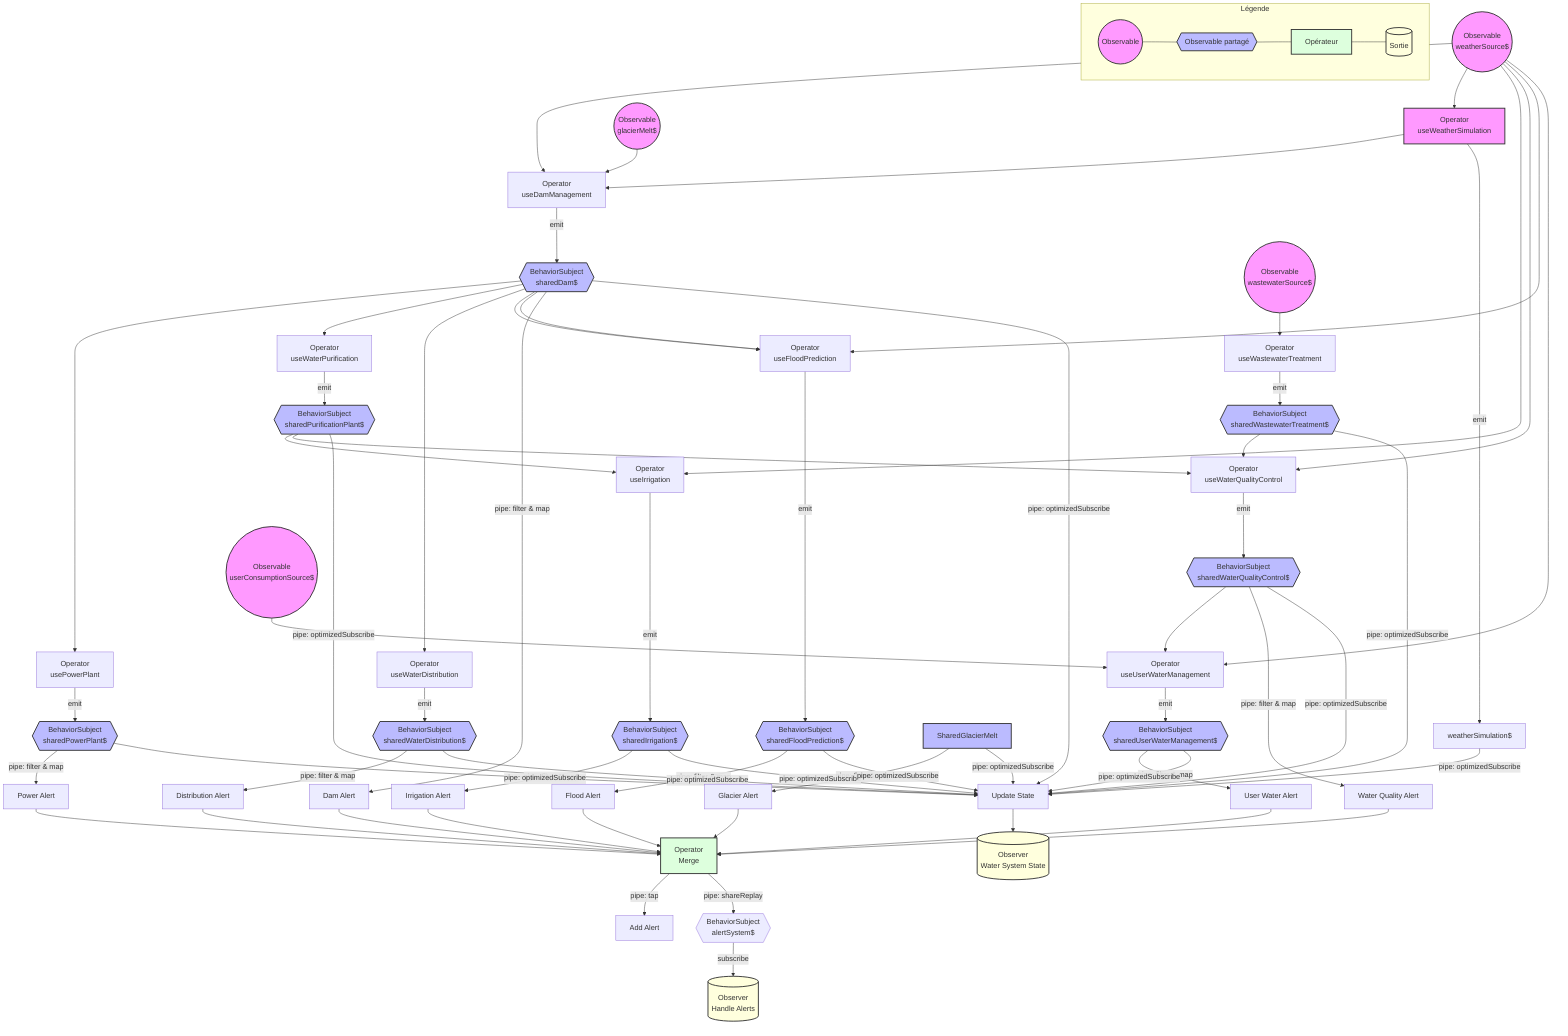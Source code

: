 graph TD
    %% Sources de données
    WS((Observable<br>waterSource$)) --> DM[Operator<br>useDamManagement]
    WEA((Observable<br>weatherSource$)) --> DM
    GM((Observable<br>glacierMelt$)) --> DM
    WEA --> WS[Operator<br>useWeatherSimulation]
    WS --> |emit| weatherSimulation$

    %% Sous-systèmes
    DM --> |emit| SharedDam{{"BehaviorSubject<br>sharedDam$"}}
    SharedDam --> PP[Operator<br>usePowerPlant]
    SharedDam --> WP[Operator<br>useWaterPurification]
    SharedDam --> WD[Operator<br>useWaterDistribution]
    SharedDam --> FP[Operator<br>useFloodPrediction]
    
    WP --> |emit| SharedPurification{{"BehaviorSubject<br>sharedPurificationPlant$"}}
    PP --> |emit| SharedPower{{"BehaviorSubject<br>sharedPowerPlant$"}}
    
    SharedPurification --> IR[Operator<br>useIrrigation]
    WEA --> IR
    IR --> |emit| SharedIrrigation{{"BehaviorSubject<br>sharedIrrigation$"}}
    
    WW((Observable<br>wastewaterSource$)) --> WT[Operator<br>useWastewaterTreatment]
    WT --> |emit| SharedWastewater{{"BehaviorSubject<br>sharedWastewaterTreatment$"}}
    
    SharedPurification --> WQ[Operator<br>useWaterQualityControl]
    SharedWastewater --> WQ
    WEA --> WQ
    WQ --> |emit| SharedWaterQuality{{"BehaviorSubject<br>sharedWaterQualityControl$"}}
    
    SharedDam --> FP
    WEA --> FP
    FP --> |emit| SharedFloodPrediction{{"BehaviorSubject<br>sharedFloodPrediction$"}}
    
    UC((Observable<br>userConsumptionSource$)) --> UW[Operator<br>useUserWaterManagement]
    SharedWaterQuality --> UW
    WEA --> UW
    UW --> |emit| SharedUserWater{{"BehaviorSubject<br>sharedUserWaterManagement$"}}
    
    WD --> |emit| SharedWaterDistribution{{"BehaviorSubject<br>sharedWaterDistribution$"}}

    %% Système d'alertes
    SharedDam --> |pipe: filter & map| AlertDam[Dam Alert]
    SharedWaterQuality --> |pipe: filter & map| AlertWaterQuality[Water Quality Alert]
    SharedFloodPrediction --> |pipe: filter & map| AlertFlood[Flood Alert]
    SharedWaterDistribution --> |pipe: filter & map| AlertDistribution[Distribution Alert]
    SharedIrrigation --> |pipe: filter & map| AlertIrrigation[Irrigation Alert]
    SharedPower --> |pipe: filter & map| AlertPower[Power Alert]
    SharedUserWater --> |pipe: filter & map| AlertUserWater[User Water Alert]
    SharedGlacierMelt --> |pipe: filter & map| AlertGlacier[Glacier Alert]
    
    AlertDam --> MergeOp[Operator<br>Merge]
    AlertWaterQuality --> MergeOp
    AlertFlood --> MergeOp
    AlertDistribution --> MergeOp
    AlertIrrigation --> MergeOp
    AlertPower --> MergeOp
    AlertUserWater --> MergeOp
    AlertGlacier --> MergeOp
    
    MergeOp -->|pipe: tap| AddAlert[Add Alert]
    MergeOp -->|pipe: shareReplay| AlertSystem{{"BehaviorSubject<br>alertSystem$"}}
    
    %% Mise à jour de l'état
    SharedDam -->|pipe: optimizedSubscribe| UpdateState[Update State]
    SharedPurification -->|pipe: optimizedSubscribe| UpdateState
    SharedPower -->|pipe: optimizedSubscribe| UpdateState
    SharedWaterDistribution -->|pipe: optimizedSubscribe| UpdateState
    weatherSimulation$ -->|pipe: optimizedSubscribe| UpdateState
    SharedIrrigation -->|pipe: optimizedSubscribe| UpdateState
    SharedWastewater -->|pipe: optimizedSubscribe| UpdateState
    SharedWaterQuality -->|pipe: optimizedSubscribe| UpdateState
    SharedFloodPrediction -->|pipe: optimizedSubscribe| UpdateState
    SharedUserWater -->|pipe: optimizedSubscribe| UpdateState
    SharedGlacierMelt -->|pipe: optimizedSubscribe| UpdateState
    
    UpdateState --> SystemState[(Observer<br>Water System State)]
    
    AlertSystem -->|subscribe| HandleAlerts[(Observer<br>Handle Alerts)]

     %% Légende
    classDef observable fill:#f9f,stroke:#333,stroke-width:2px;
    classDef shared fill:#bbf,stroke:#333,stroke-width:2px;
    classDef operator fill:#dfd,stroke:#333,stroke-width:2px;
    classDef output fill:#dfd,stroke:#333,stroke-width:2px;
    
    class WS,WEA,GM,WW,UC observable;
    class SharedDam,SharedPurification,SharedPower,SharedIrrigation,SharedWastewater,SharedWaterQuality,SharedFloodPrediction,SharedUserWater,SharedWaterDistribution,SharedGlacierMelt shared;
    class MergeOp operator;
    class SystemState,HandleAlerts output;

    subgraph Légende
    direction LR
        O((Observable)) --- SharedO{{"Observable partagé"}}
        SharedO --- Operator[Opérateur]
        Operator --- Output[(Sortie)]
    end

    classDef observable fill:#f9f,stroke:#333,stroke-width:2px;
    classDef shared fill:#bbf,stroke:#333,stroke-width:2px;
    classDef operator fill:#dfd,stroke:#333,stroke-width:2px;
    classDef output fill:#ffd,stroke:#333,stroke-width:2px;
    
    class O observable;
    class SharedO shared;
    class Operator operator;
    class Output output;